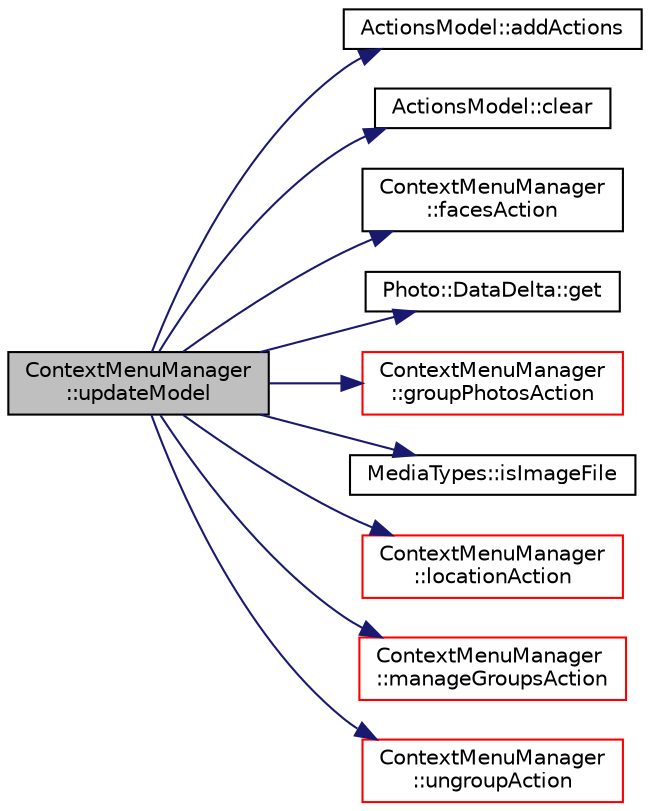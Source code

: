 digraph "ContextMenuManager::updateModel"
{
 // LATEX_PDF_SIZE
  edge [fontname="Helvetica",fontsize="10",labelfontname="Helvetica",labelfontsize="10"];
  node [fontname="Helvetica",fontsize="10",shape=record];
  rankdir="LR";
  Node1 [label="ContextMenuManager\l::updateModel",height=0.2,width=0.4,color="black", fillcolor="grey75", style="filled", fontcolor="black",tooltip=" "];
  Node1 -> Node2 [color="midnightblue",fontsize="10",style="solid",fontname="Helvetica"];
  Node2 [label="ActionsModel::addActions",height=0.2,width=0.4,color="black", fillcolor="white", style="filled",URL="$class_actions_model.html#a4659e0131301f9446ffcd5b520e73d9f",tooltip=" "];
  Node1 -> Node3 [color="midnightblue",fontsize="10",style="solid",fontname="Helvetica"];
  Node3 [label="ActionsModel::clear",height=0.2,width=0.4,color="black", fillcolor="white", style="filled",URL="$class_actions_model.html#a38ee9f3f6d2673b19d9e9eca6e04914d",tooltip=" "];
  Node1 -> Node4 [color="midnightblue",fontsize="10",style="solid",fontname="Helvetica"];
  Node4 [label="ContextMenuManager\l::facesAction",height=0.2,width=0.4,color="black", fillcolor="white", style="filled",URL="$class_context_menu_manager.html#a6a6f76d373ce643b42383be49721c9d9",tooltip=" "];
  Node1 -> Node5 [color="midnightblue",fontsize="10",style="solid",fontname="Helvetica"];
  Node5 [label="Photo::DataDelta::get",height=0.2,width=0.4,color="black", fillcolor="white", style="filled",URL="$class_photo_1_1_data_delta.html#a0e66161143f9a45b90df50f28fdb3444",tooltip=" "];
  Node1 -> Node6 [color="midnightblue",fontsize="10",style="solid",fontname="Helvetica"];
  Node6 [label="ContextMenuManager\l::groupPhotosAction",height=0.2,width=0.4,color="red", fillcolor="white", style="filled",URL="$class_context_menu_manager.html#aff00d39bef03fe6d1651dc2f950b0299",tooltip=" "];
  Node1 -> Node9 [color="midnightblue",fontsize="10",style="solid",fontname="Helvetica"];
  Node9 [label="MediaTypes::isImageFile",height=0.2,width=0.4,color="black", fillcolor="white", style="filled",URL="$namespace_media_types.html#ae77c92c4d8be4dda4c9f016ce6bd791a",tooltip=" "];
  Node1 -> Node10 [color="midnightblue",fontsize="10",style="solid",fontname="Helvetica"];
  Node10 [label="ContextMenuManager\l::locationAction",height=0.2,width=0.4,color="red", fillcolor="white", style="filled",URL="$class_context_menu_manager.html#aaf4a94f22264585ff880fb6dac2f1bbb",tooltip=" "];
  Node1 -> Node13 [color="midnightblue",fontsize="10",style="solid",fontname="Helvetica"];
  Node13 [label="ContextMenuManager\l::manageGroupsAction",height=0.2,width=0.4,color="red", fillcolor="white", style="filled",URL="$class_context_menu_manager.html#a6e73f66bfc406adf3a1676fb0237fde3",tooltip=" "];
  Node1 -> Node35 [color="midnightblue",fontsize="10",style="solid",fontname="Helvetica"];
  Node35 [label="ContextMenuManager\l::ungroupAction",height=0.2,width=0.4,color="red", fillcolor="white", style="filled",URL="$class_context_menu_manager.html#a4835e77f44a34c21704a45272bc53a63",tooltip=" "];
}
